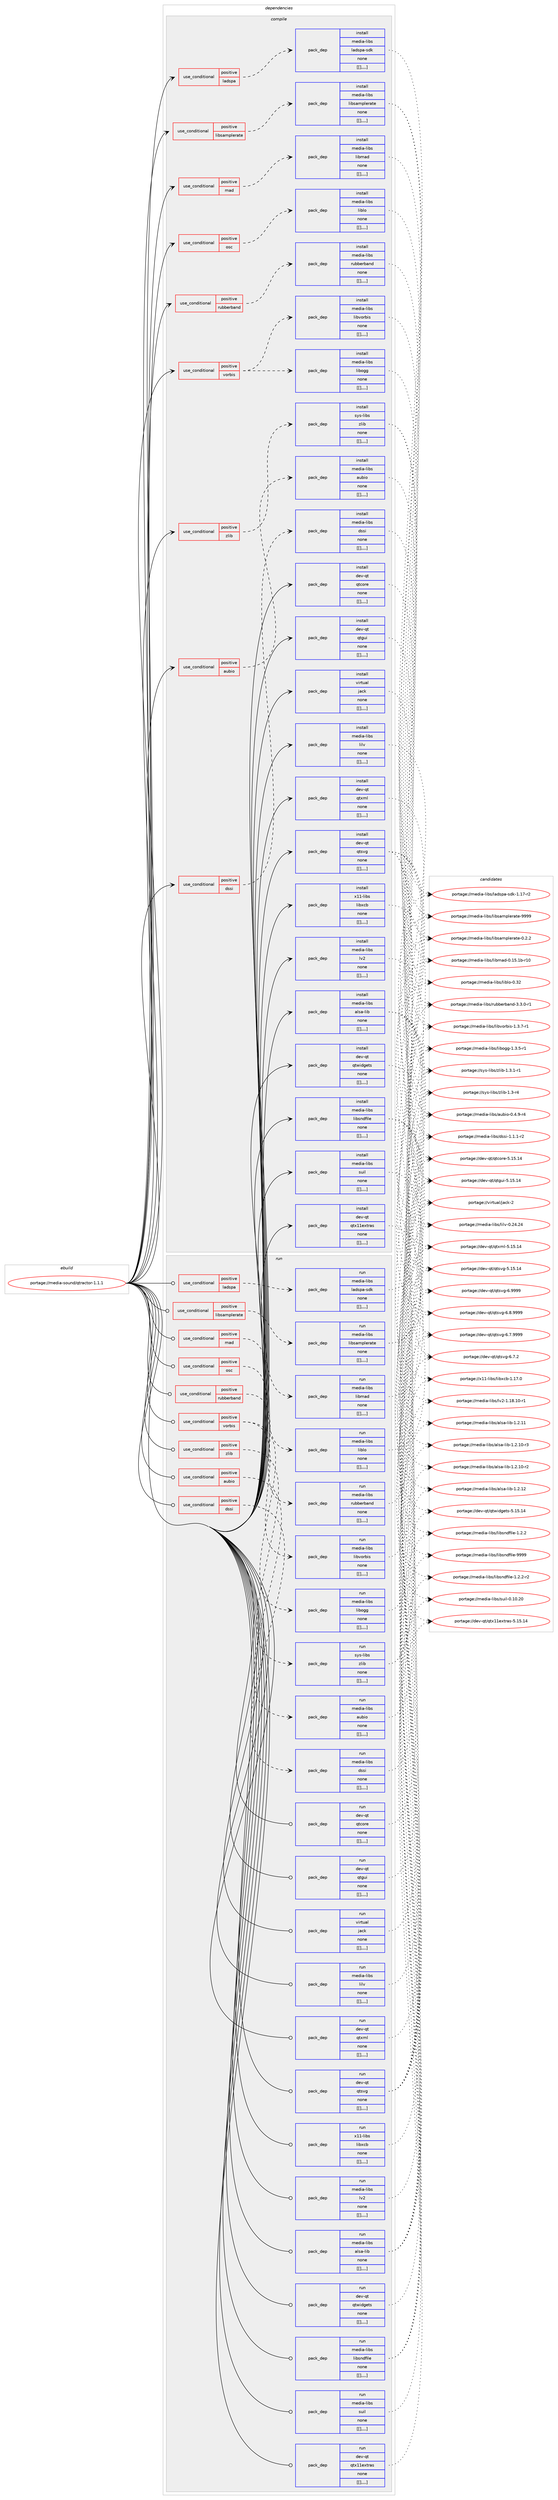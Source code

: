 digraph prolog {

# *************
# Graph options
# *************

newrank=true;
concentrate=true;
compound=true;
graph [rankdir=LR,fontname=Helvetica,fontsize=10,ranksep=1.5];#, ranksep=2.5, nodesep=0.2];
edge  [arrowhead=vee];
node  [fontname=Helvetica,fontsize=10];

# **********
# The ebuild
# **********

subgraph cluster_leftcol {
color=gray;
label=<<i>ebuild</i>>;
id [label="portage://media-sound/qtractor-1.1.1", color=red, width=4, href="../media-sound/qtractor-1.1.1.svg"];
}

# ****************
# The dependencies
# ****************

subgraph cluster_midcol {
color=gray;
label=<<i>dependencies</i>>;
subgraph cluster_compile {
fillcolor="#eeeeee";
style=filled;
label=<<i>compile</i>>;
subgraph cond85298 {
dependency337696 [label=<<TABLE BORDER="0" CELLBORDER="1" CELLSPACING="0" CELLPADDING="4"><TR><TD ROWSPAN="3" CELLPADDING="10">use_conditional</TD></TR><TR><TD>positive</TD></TR><TR><TD>aubio</TD></TR></TABLE>>, shape=none, color=red];
subgraph pack249758 {
dependency337697 [label=<<TABLE BORDER="0" CELLBORDER="1" CELLSPACING="0" CELLPADDING="4" WIDTH="220"><TR><TD ROWSPAN="6" CELLPADDING="30">pack_dep</TD></TR><TR><TD WIDTH="110">install</TD></TR><TR><TD>media-libs</TD></TR><TR><TD>aubio</TD></TR><TR><TD>none</TD></TR><TR><TD>[[],,,,]</TD></TR></TABLE>>, shape=none, color=blue];
}
dependency337696:e -> dependency337697:w [weight=20,style="dashed",arrowhead="vee"];
}
id:e -> dependency337696:w [weight=20,style="solid",arrowhead="vee"];
subgraph cond85299 {
dependency337698 [label=<<TABLE BORDER="0" CELLBORDER="1" CELLSPACING="0" CELLPADDING="4"><TR><TD ROWSPAN="3" CELLPADDING="10">use_conditional</TD></TR><TR><TD>positive</TD></TR><TR><TD>dssi</TD></TR></TABLE>>, shape=none, color=red];
subgraph pack249759 {
dependency337699 [label=<<TABLE BORDER="0" CELLBORDER="1" CELLSPACING="0" CELLPADDING="4" WIDTH="220"><TR><TD ROWSPAN="6" CELLPADDING="30">pack_dep</TD></TR><TR><TD WIDTH="110">install</TD></TR><TR><TD>media-libs</TD></TR><TR><TD>dssi</TD></TR><TR><TD>none</TD></TR><TR><TD>[[],,,,]</TD></TR></TABLE>>, shape=none, color=blue];
}
dependency337698:e -> dependency337699:w [weight=20,style="dashed",arrowhead="vee"];
}
id:e -> dependency337698:w [weight=20,style="solid",arrowhead="vee"];
subgraph cond85300 {
dependency337700 [label=<<TABLE BORDER="0" CELLBORDER="1" CELLSPACING="0" CELLPADDING="4"><TR><TD ROWSPAN="3" CELLPADDING="10">use_conditional</TD></TR><TR><TD>positive</TD></TR><TR><TD>ladspa</TD></TR></TABLE>>, shape=none, color=red];
subgraph pack249760 {
dependency337701 [label=<<TABLE BORDER="0" CELLBORDER="1" CELLSPACING="0" CELLPADDING="4" WIDTH="220"><TR><TD ROWSPAN="6" CELLPADDING="30">pack_dep</TD></TR><TR><TD WIDTH="110">install</TD></TR><TR><TD>media-libs</TD></TR><TR><TD>ladspa-sdk</TD></TR><TR><TD>none</TD></TR><TR><TD>[[],,,,]</TD></TR></TABLE>>, shape=none, color=blue];
}
dependency337700:e -> dependency337701:w [weight=20,style="dashed",arrowhead="vee"];
}
id:e -> dependency337700:w [weight=20,style="solid",arrowhead="vee"];
subgraph cond85301 {
dependency337702 [label=<<TABLE BORDER="0" CELLBORDER="1" CELLSPACING="0" CELLPADDING="4"><TR><TD ROWSPAN="3" CELLPADDING="10">use_conditional</TD></TR><TR><TD>positive</TD></TR><TR><TD>libsamplerate</TD></TR></TABLE>>, shape=none, color=red];
subgraph pack249761 {
dependency337703 [label=<<TABLE BORDER="0" CELLBORDER="1" CELLSPACING="0" CELLPADDING="4" WIDTH="220"><TR><TD ROWSPAN="6" CELLPADDING="30">pack_dep</TD></TR><TR><TD WIDTH="110">install</TD></TR><TR><TD>media-libs</TD></TR><TR><TD>libsamplerate</TD></TR><TR><TD>none</TD></TR><TR><TD>[[],,,,]</TD></TR></TABLE>>, shape=none, color=blue];
}
dependency337702:e -> dependency337703:w [weight=20,style="dashed",arrowhead="vee"];
}
id:e -> dependency337702:w [weight=20,style="solid",arrowhead="vee"];
subgraph cond85302 {
dependency337704 [label=<<TABLE BORDER="0" CELLBORDER="1" CELLSPACING="0" CELLPADDING="4"><TR><TD ROWSPAN="3" CELLPADDING="10">use_conditional</TD></TR><TR><TD>positive</TD></TR><TR><TD>mad</TD></TR></TABLE>>, shape=none, color=red];
subgraph pack249762 {
dependency337705 [label=<<TABLE BORDER="0" CELLBORDER="1" CELLSPACING="0" CELLPADDING="4" WIDTH="220"><TR><TD ROWSPAN="6" CELLPADDING="30">pack_dep</TD></TR><TR><TD WIDTH="110">install</TD></TR><TR><TD>media-libs</TD></TR><TR><TD>libmad</TD></TR><TR><TD>none</TD></TR><TR><TD>[[],,,,]</TD></TR></TABLE>>, shape=none, color=blue];
}
dependency337704:e -> dependency337705:w [weight=20,style="dashed",arrowhead="vee"];
}
id:e -> dependency337704:w [weight=20,style="solid",arrowhead="vee"];
subgraph cond85303 {
dependency337706 [label=<<TABLE BORDER="0" CELLBORDER="1" CELLSPACING="0" CELLPADDING="4"><TR><TD ROWSPAN="3" CELLPADDING="10">use_conditional</TD></TR><TR><TD>positive</TD></TR><TR><TD>osc</TD></TR></TABLE>>, shape=none, color=red];
subgraph pack249763 {
dependency337707 [label=<<TABLE BORDER="0" CELLBORDER="1" CELLSPACING="0" CELLPADDING="4" WIDTH="220"><TR><TD ROWSPAN="6" CELLPADDING="30">pack_dep</TD></TR><TR><TD WIDTH="110">install</TD></TR><TR><TD>media-libs</TD></TR><TR><TD>liblo</TD></TR><TR><TD>none</TD></TR><TR><TD>[[],,,,]</TD></TR></TABLE>>, shape=none, color=blue];
}
dependency337706:e -> dependency337707:w [weight=20,style="dashed",arrowhead="vee"];
}
id:e -> dependency337706:w [weight=20,style="solid",arrowhead="vee"];
subgraph cond85304 {
dependency337708 [label=<<TABLE BORDER="0" CELLBORDER="1" CELLSPACING="0" CELLPADDING="4"><TR><TD ROWSPAN="3" CELLPADDING="10">use_conditional</TD></TR><TR><TD>positive</TD></TR><TR><TD>rubberband</TD></TR></TABLE>>, shape=none, color=red];
subgraph pack249764 {
dependency337709 [label=<<TABLE BORDER="0" CELLBORDER="1" CELLSPACING="0" CELLPADDING="4" WIDTH="220"><TR><TD ROWSPAN="6" CELLPADDING="30">pack_dep</TD></TR><TR><TD WIDTH="110">install</TD></TR><TR><TD>media-libs</TD></TR><TR><TD>rubberband</TD></TR><TR><TD>none</TD></TR><TR><TD>[[],,,,]</TD></TR></TABLE>>, shape=none, color=blue];
}
dependency337708:e -> dependency337709:w [weight=20,style="dashed",arrowhead="vee"];
}
id:e -> dependency337708:w [weight=20,style="solid",arrowhead="vee"];
subgraph cond85305 {
dependency337710 [label=<<TABLE BORDER="0" CELLBORDER="1" CELLSPACING="0" CELLPADDING="4"><TR><TD ROWSPAN="3" CELLPADDING="10">use_conditional</TD></TR><TR><TD>positive</TD></TR><TR><TD>vorbis</TD></TR></TABLE>>, shape=none, color=red];
subgraph pack249765 {
dependency337711 [label=<<TABLE BORDER="0" CELLBORDER="1" CELLSPACING="0" CELLPADDING="4" WIDTH="220"><TR><TD ROWSPAN="6" CELLPADDING="30">pack_dep</TD></TR><TR><TD WIDTH="110">install</TD></TR><TR><TD>media-libs</TD></TR><TR><TD>libogg</TD></TR><TR><TD>none</TD></TR><TR><TD>[[],,,,]</TD></TR></TABLE>>, shape=none, color=blue];
}
dependency337710:e -> dependency337711:w [weight=20,style="dashed",arrowhead="vee"];
subgraph pack249766 {
dependency337712 [label=<<TABLE BORDER="0" CELLBORDER="1" CELLSPACING="0" CELLPADDING="4" WIDTH="220"><TR><TD ROWSPAN="6" CELLPADDING="30">pack_dep</TD></TR><TR><TD WIDTH="110">install</TD></TR><TR><TD>media-libs</TD></TR><TR><TD>libvorbis</TD></TR><TR><TD>none</TD></TR><TR><TD>[[],,,,]</TD></TR></TABLE>>, shape=none, color=blue];
}
dependency337710:e -> dependency337712:w [weight=20,style="dashed",arrowhead="vee"];
}
id:e -> dependency337710:w [weight=20,style="solid",arrowhead="vee"];
subgraph cond85306 {
dependency337713 [label=<<TABLE BORDER="0" CELLBORDER="1" CELLSPACING="0" CELLPADDING="4"><TR><TD ROWSPAN="3" CELLPADDING="10">use_conditional</TD></TR><TR><TD>positive</TD></TR><TR><TD>zlib</TD></TR></TABLE>>, shape=none, color=red];
subgraph pack249767 {
dependency337714 [label=<<TABLE BORDER="0" CELLBORDER="1" CELLSPACING="0" CELLPADDING="4" WIDTH="220"><TR><TD ROWSPAN="6" CELLPADDING="30">pack_dep</TD></TR><TR><TD WIDTH="110">install</TD></TR><TR><TD>sys-libs</TD></TR><TR><TD>zlib</TD></TR><TR><TD>none</TD></TR><TR><TD>[[],,,,]</TD></TR></TABLE>>, shape=none, color=blue];
}
dependency337713:e -> dependency337714:w [weight=20,style="dashed",arrowhead="vee"];
}
id:e -> dependency337713:w [weight=20,style="solid",arrowhead="vee"];
subgraph pack249768 {
dependency337715 [label=<<TABLE BORDER="0" CELLBORDER="1" CELLSPACING="0" CELLPADDING="4" WIDTH="220"><TR><TD ROWSPAN="6" CELLPADDING="30">pack_dep</TD></TR><TR><TD WIDTH="110">install</TD></TR><TR><TD>dev-qt</TD></TR><TR><TD>qtcore</TD></TR><TR><TD>none</TD></TR><TR><TD>[[],,,,]</TD></TR></TABLE>>, shape=none, color=blue];
}
id:e -> dependency337715:w [weight=20,style="solid",arrowhead="vee"];
subgraph pack249769 {
dependency337716 [label=<<TABLE BORDER="0" CELLBORDER="1" CELLSPACING="0" CELLPADDING="4" WIDTH="220"><TR><TD ROWSPAN="6" CELLPADDING="30">pack_dep</TD></TR><TR><TD WIDTH="110">install</TD></TR><TR><TD>dev-qt</TD></TR><TR><TD>qtgui</TD></TR><TR><TD>none</TD></TR><TR><TD>[[],,,,]</TD></TR></TABLE>>, shape=none, color=blue];
}
id:e -> dependency337716:w [weight=20,style="solid",arrowhead="vee"];
subgraph pack249770 {
dependency337717 [label=<<TABLE BORDER="0" CELLBORDER="1" CELLSPACING="0" CELLPADDING="4" WIDTH="220"><TR><TD ROWSPAN="6" CELLPADDING="30">pack_dep</TD></TR><TR><TD WIDTH="110">install</TD></TR><TR><TD>dev-qt</TD></TR><TR><TD>qtsvg</TD></TR><TR><TD>none</TD></TR><TR><TD>[[],,,,]</TD></TR></TABLE>>, shape=none, color=blue];
}
id:e -> dependency337717:w [weight=20,style="solid",arrowhead="vee"];
subgraph pack249771 {
dependency337718 [label=<<TABLE BORDER="0" CELLBORDER="1" CELLSPACING="0" CELLPADDING="4" WIDTH="220"><TR><TD ROWSPAN="6" CELLPADDING="30">pack_dep</TD></TR><TR><TD WIDTH="110">install</TD></TR><TR><TD>dev-qt</TD></TR><TR><TD>qtwidgets</TD></TR><TR><TD>none</TD></TR><TR><TD>[[],,,,]</TD></TR></TABLE>>, shape=none, color=blue];
}
id:e -> dependency337718:w [weight=20,style="solid",arrowhead="vee"];
subgraph pack249772 {
dependency337719 [label=<<TABLE BORDER="0" CELLBORDER="1" CELLSPACING="0" CELLPADDING="4" WIDTH="220"><TR><TD ROWSPAN="6" CELLPADDING="30">pack_dep</TD></TR><TR><TD WIDTH="110">install</TD></TR><TR><TD>dev-qt</TD></TR><TR><TD>qtx11extras</TD></TR><TR><TD>none</TD></TR><TR><TD>[[],,,,]</TD></TR></TABLE>>, shape=none, color=blue];
}
id:e -> dependency337719:w [weight=20,style="solid",arrowhead="vee"];
subgraph pack249773 {
dependency337720 [label=<<TABLE BORDER="0" CELLBORDER="1" CELLSPACING="0" CELLPADDING="4" WIDTH="220"><TR><TD ROWSPAN="6" CELLPADDING="30">pack_dep</TD></TR><TR><TD WIDTH="110">install</TD></TR><TR><TD>dev-qt</TD></TR><TR><TD>qtxml</TD></TR><TR><TD>none</TD></TR><TR><TD>[[],,,,]</TD></TR></TABLE>>, shape=none, color=blue];
}
id:e -> dependency337720:w [weight=20,style="solid",arrowhead="vee"];
subgraph pack249774 {
dependency337721 [label=<<TABLE BORDER="0" CELLBORDER="1" CELLSPACING="0" CELLPADDING="4" WIDTH="220"><TR><TD ROWSPAN="6" CELLPADDING="30">pack_dep</TD></TR><TR><TD WIDTH="110">install</TD></TR><TR><TD>media-libs</TD></TR><TR><TD>alsa-lib</TD></TR><TR><TD>none</TD></TR><TR><TD>[[],,,,]</TD></TR></TABLE>>, shape=none, color=blue];
}
id:e -> dependency337721:w [weight=20,style="solid",arrowhead="vee"];
subgraph pack249775 {
dependency337722 [label=<<TABLE BORDER="0" CELLBORDER="1" CELLSPACING="0" CELLPADDING="4" WIDTH="220"><TR><TD ROWSPAN="6" CELLPADDING="30">pack_dep</TD></TR><TR><TD WIDTH="110">install</TD></TR><TR><TD>media-libs</TD></TR><TR><TD>libsndfile</TD></TR><TR><TD>none</TD></TR><TR><TD>[[],,,,]</TD></TR></TABLE>>, shape=none, color=blue];
}
id:e -> dependency337722:w [weight=20,style="solid",arrowhead="vee"];
subgraph pack249776 {
dependency337723 [label=<<TABLE BORDER="0" CELLBORDER="1" CELLSPACING="0" CELLPADDING="4" WIDTH="220"><TR><TD ROWSPAN="6" CELLPADDING="30">pack_dep</TD></TR><TR><TD WIDTH="110">install</TD></TR><TR><TD>media-libs</TD></TR><TR><TD>lilv</TD></TR><TR><TD>none</TD></TR><TR><TD>[[],,,,]</TD></TR></TABLE>>, shape=none, color=blue];
}
id:e -> dependency337723:w [weight=20,style="solid",arrowhead="vee"];
subgraph pack249777 {
dependency337724 [label=<<TABLE BORDER="0" CELLBORDER="1" CELLSPACING="0" CELLPADDING="4" WIDTH="220"><TR><TD ROWSPAN="6" CELLPADDING="30">pack_dep</TD></TR><TR><TD WIDTH="110">install</TD></TR><TR><TD>media-libs</TD></TR><TR><TD>lv2</TD></TR><TR><TD>none</TD></TR><TR><TD>[[],,,,]</TD></TR></TABLE>>, shape=none, color=blue];
}
id:e -> dependency337724:w [weight=20,style="solid",arrowhead="vee"];
subgraph pack249778 {
dependency337725 [label=<<TABLE BORDER="0" CELLBORDER="1" CELLSPACING="0" CELLPADDING="4" WIDTH="220"><TR><TD ROWSPAN="6" CELLPADDING="30">pack_dep</TD></TR><TR><TD WIDTH="110">install</TD></TR><TR><TD>media-libs</TD></TR><TR><TD>suil</TD></TR><TR><TD>none</TD></TR><TR><TD>[[],,,,]</TD></TR></TABLE>>, shape=none, color=blue];
}
id:e -> dependency337725:w [weight=20,style="solid",arrowhead="vee"];
subgraph pack249779 {
dependency337726 [label=<<TABLE BORDER="0" CELLBORDER="1" CELLSPACING="0" CELLPADDING="4" WIDTH="220"><TR><TD ROWSPAN="6" CELLPADDING="30">pack_dep</TD></TR><TR><TD WIDTH="110">install</TD></TR><TR><TD>virtual</TD></TR><TR><TD>jack</TD></TR><TR><TD>none</TD></TR><TR><TD>[[],,,,]</TD></TR></TABLE>>, shape=none, color=blue];
}
id:e -> dependency337726:w [weight=20,style="solid",arrowhead="vee"];
subgraph pack249780 {
dependency337727 [label=<<TABLE BORDER="0" CELLBORDER="1" CELLSPACING="0" CELLPADDING="4" WIDTH="220"><TR><TD ROWSPAN="6" CELLPADDING="30">pack_dep</TD></TR><TR><TD WIDTH="110">install</TD></TR><TR><TD>x11-libs</TD></TR><TR><TD>libxcb</TD></TR><TR><TD>none</TD></TR><TR><TD>[[],,,,]</TD></TR></TABLE>>, shape=none, color=blue];
}
id:e -> dependency337727:w [weight=20,style="solid",arrowhead="vee"];
}
subgraph cluster_compileandrun {
fillcolor="#eeeeee";
style=filled;
label=<<i>compile and run</i>>;
}
subgraph cluster_run {
fillcolor="#eeeeee";
style=filled;
label=<<i>run</i>>;
subgraph cond85307 {
dependency337728 [label=<<TABLE BORDER="0" CELLBORDER="1" CELLSPACING="0" CELLPADDING="4"><TR><TD ROWSPAN="3" CELLPADDING="10">use_conditional</TD></TR><TR><TD>positive</TD></TR><TR><TD>aubio</TD></TR></TABLE>>, shape=none, color=red];
subgraph pack249781 {
dependency337729 [label=<<TABLE BORDER="0" CELLBORDER="1" CELLSPACING="0" CELLPADDING="4" WIDTH="220"><TR><TD ROWSPAN="6" CELLPADDING="30">pack_dep</TD></TR><TR><TD WIDTH="110">run</TD></TR><TR><TD>media-libs</TD></TR><TR><TD>aubio</TD></TR><TR><TD>none</TD></TR><TR><TD>[[],,,,]</TD></TR></TABLE>>, shape=none, color=blue];
}
dependency337728:e -> dependency337729:w [weight=20,style="dashed",arrowhead="vee"];
}
id:e -> dependency337728:w [weight=20,style="solid",arrowhead="odot"];
subgraph cond85308 {
dependency337730 [label=<<TABLE BORDER="0" CELLBORDER="1" CELLSPACING="0" CELLPADDING="4"><TR><TD ROWSPAN="3" CELLPADDING="10">use_conditional</TD></TR><TR><TD>positive</TD></TR><TR><TD>dssi</TD></TR></TABLE>>, shape=none, color=red];
subgraph pack249782 {
dependency337731 [label=<<TABLE BORDER="0" CELLBORDER="1" CELLSPACING="0" CELLPADDING="4" WIDTH="220"><TR><TD ROWSPAN="6" CELLPADDING="30">pack_dep</TD></TR><TR><TD WIDTH="110">run</TD></TR><TR><TD>media-libs</TD></TR><TR><TD>dssi</TD></TR><TR><TD>none</TD></TR><TR><TD>[[],,,,]</TD></TR></TABLE>>, shape=none, color=blue];
}
dependency337730:e -> dependency337731:w [weight=20,style="dashed",arrowhead="vee"];
}
id:e -> dependency337730:w [weight=20,style="solid",arrowhead="odot"];
subgraph cond85309 {
dependency337732 [label=<<TABLE BORDER="0" CELLBORDER="1" CELLSPACING="0" CELLPADDING="4"><TR><TD ROWSPAN="3" CELLPADDING="10">use_conditional</TD></TR><TR><TD>positive</TD></TR><TR><TD>ladspa</TD></TR></TABLE>>, shape=none, color=red];
subgraph pack249783 {
dependency337733 [label=<<TABLE BORDER="0" CELLBORDER="1" CELLSPACING="0" CELLPADDING="4" WIDTH="220"><TR><TD ROWSPAN="6" CELLPADDING="30">pack_dep</TD></TR><TR><TD WIDTH="110">run</TD></TR><TR><TD>media-libs</TD></TR><TR><TD>ladspa-sdk</TD></TR><TR><TD>none</TD></TR><TR><TD>[[],,,,]</TD></TR></TABLE>>, shape=none, color=blue];
}
dependency337732:e -> dependency337733:w [weight=20,style="dashed",arrowhead="vee"];
}
id:e -> dependency337732:w [weight=20,style="solid",arrowhead="odot"];
subgraph cond85310 {
dependency337734 [label=<<TABLE BORDER="0" CELLBORDER="1" CELLSPACING="0" CELLPADDING="4"><TR><TD ROWSPAN="3" CELLPADDING="10">use_conditional</TD></TR><TR><TD>positive</TD></TR><TR><TD>libsamplerate</TD></TR></TABLE>>, shape=none, color=red];
subgraph pack249784 {
dependency337735 [label=<<TABLE BORDER="0" CELLBORDER="1" CELLSPACING="0" CELLPADDING="4" WIDTH="220"><TR><TD ROWSPAN="6" CELLPADDING="30">pack_dep</TD></TR><TR><TD WIDTH="110">run</TD></TR><TR><TD>media-libs</TD></TR><TR><TD>libsamplerate</TD></TR><TR><TD>none</TD></TR><TR><TD>[[],,,,]</TD></TR></TABLE>>, shape=none, color=blue];
}
dependency337734:e -> dependency337735:w [weight=20,style="dashed",arrowhead="vee"];
}
id:e -> dependency337734:w [weight=20,style="solid",arrowhead="odot"];
subgraph cond85311 {
dependency337736 [label=<<TABLE BORDER="0" CELLBORDER="1" CELLSPACING="0" CELLPADDING="4"><TR><TD ROWSPAN="3" CELLPADDING="10">use_conditional</TD></TR><TR><TD>positive</TD></TR><TR><TD>mad</TD></TR></TABLE>>, shape=none, color=red];
subgraph pack249785 {
dependency337737 [label=<<TABLE BORDER="0" CELLBORDER="1" CELLSPACING="0" CELLPADDING="4" WIDTH="220"><TR><TD ROWSPAN="6" CELLPADDING="30">pack_dep</TD></TR><TR><TD WIDTH="110">run</TD></TR><TR><TD>media-libs</TD></TR><TR><TD>libmad</TD></TR><TR><TD>none</TD></TR><TR><TD>[[],,,,]</TD></TR></TABLE>>, shape=none, color=blue];
}
dependency337736:e -> dependency337737:w [weight=20,style="dashed",arrowhead="vee"];
}
id:e -> dependency337736:w [weight=20,style="solid",arrowhead="odot"];
subgraph cond85312 {
dependency337738 [label=<<TABLE BORDER="0" CELLBORDER="1" CELLSPACING="0" CELLPADDING="4"><TR><TD ROWSPAN="3" CELLPADDING="10">use_conditional</TD></TR><TR><TD>positive</TD></TR><TR><TD>osc</TD></TR></TABLE>>, shape=none, color=red];
subgraph pack249786 {
dependency337739 [label=<<TABLE BORDER="0" CELLBORDER="1" CELLSPACING="0" CELLPADDING="4" WIDTH="220"><TR><TD ROWSPAN="6" CELLPADDING="30">pack_dep</TD></TR><TR><TD WIDTH="110">run</TD></TR><TR><TD>media-libs</TD></TR><TR><TD>liblo</TD></TR><TR><TD>none</TD></TR><TR><TD>[[],,,,]</TD></TR></TABLE>>, shape=none, color=blue];
}
dependency337738:e -> dependency337739:w [weight=20,style="dashed",arrowhead="vee"];
}
id:e -> dependency337738:w [weight=20,style="solid",arrowhead="odot"];
subgraph cond85313 {
dependency337740 [label=<<TABLE BORDER="0" CELLBORDER="1" CELLSPACING="0" CELLPADDING="4"><TR><TD ROWSPAN="3" CELLPADDING="10">use_conditional</TD></TR><TR><TD>positive</TD></TR><TR><TD>rubberband</TD></TR></TABLE>>, shape=none, color=red];
subgraph pack249787 {
dependency337741 [label=<<TABLE BORDER="0" CELLBORDER="1" CELLSPACING="0" CELLPADDING="4" WIDTH="220"><TR><TD ROWSPAN="6" CELLPADDING="30">pack_dep</TD></TR><TR><TD WIDTH="110">run</TD></TR><TR><TD>media-libs</TD></TR><TR><TD>rubberband</TD></TR><TR><TD>none</TD></TR><TR><TD>[[],,,,]</TD></TR></TABLE>>, shape=none, color=blue];
}
dependency337740:e -> dependency337741:w [weight=20,style="dashed",arrowhead="vee"];
}
id:e -> dependency337740:w [weight=20,style="solid",arrowhead="odot"];
subgraph cond85314 {
dependency337742 [label=<<TABLE BORDER="0" CELLBORDER="1" CELLSPACING="0" CELLPADDING="4"><TR><TD ROWSPAN="3" CELLPADDING="10">use_conditional</TD></TR><TR><TD>positive</TD></TR><TR><TD>vorbis</TD></TR></TABLE>>, shape=none, color=red];
subgraph pack249788 {
dependency337743 [label=<<TABLE BORDER="0" CELLBORDER="1" CELLSPACING="0" CELLPADDING="4" WIDTH="220"><TR><TD ROWSPAN="6" CELLPADDING="30">pack_dep</TD></TR><TR><TD WIDTH="110">run</TD></TR><TR><TD>media-libs</TD></TR><TR><TD>libogg</TD></TR><TR><TD>none</TD></TR><TR><TD>[[],,,,]</TD></TR></TABLE>>, shape=none, color=blue];
}
dependency337742:e -> dependency337743:w [weight=20,style="dashed",arrowhead="vee"];
subgraph pack249789 {
dependency337744 [label=<<TABLE BORDER="0" CELLBORDER="1" CELLSPACING="0" CELLPADDING="4" WIDTH="220"><TR><TD ROWSPAN="6" CELLPADDING="30">pack_dep</TD></TR><TR><TD WIDTH="110">run</TD></TR><TR><TD>media-libs</TD></TR><TR><TD>libvorbis</TD></TR><TR><TD>none</TD></TR><TR><TD>[[],,,,]</TD></TR></TABLE>>, shape=none, color=blue];
}
dependency337742:e -> dependency337744:w [weight=20,style="dashed",arrowhead="vee"];
}
id:e -> dependency337742:w [weight=20,style="solid",arrowhead="odot"];
subgraph cond85315 {
dependency337745 [label=<<TABLE BORDER="0" CELLBORDER="1" CELLSPACING="0" CELLPADDING="4"><TR><TD ROWSPAN="3" CELLPADDING="10">use_conditional</TD></TR><TR><TD>positive</TD></TR><TR><TD>zlib</TD></TR></TABLE>>, shape=none, color=red];
subgraph pack249790 {
dependency337746 [label=<<TABLE BORDER="0" CELLBORDER="1" CELLSPACING="0" CELLPADDING="4" WIDTH="220"><TR><TD ROWSPAN="6" CELLPADDING="30">pack_dep</TD></TR><TR><TD WIDTH="110">run</TD></TR><TR><TD>sys-libs</TD></TR><TR><TD>zlib</TD></TR><TR><TD>none</TD></TR><TR><TD>[[],,,,]</TD></TR></TABLE>>, shape=none, color=blue];
}
dependency337745:e -> dependency337746:w [weight=20,style="dashed",arrowhead="vee"];
}
id:e -> dependency337745:w [weight=20,style="solid",arrowhead="odot"];
subgraph pack249791 {
dependency337747 [label=<<TABLE BORDER="0" CELLBORDER="1" CELLSPACING="0" CELLPADDING="4" WIDTH="220"><TR><TD ROWSPAN="6" CELLPADDING="30">pack_dep</TD></TR><TR><TD WIDTH="110">run</TD></TR><TR><TD>dev-qt</TD></TR><TR><TD>qtcore</TD></TR><TR><TD>none</TD></TR><TR><TD>[[],,,,]</TD></TR></TABLE>>, shape=none, color=blue];
}
id:e -> dependency337747:w [weight=20,style="solid",arrowhead="odot"];
subgraph pack249792 {
dependency337748 [label=<<TABLE BORDER="0" CELLBORDER="1" CELLSPACING="0" CELLPADDING="4" WIDTH="220"><TR><TD ROWSPAN="6" CELLPADDING="30">pack_dep</TD></TR><TR><TD WIDTH="110">run</TD></TR><TR><TD>dev-qt</TD></TR><TR><TD>qtgui</TD></TR><TR><TD>none</TD></TR><TR><TD>[[],,,,]</TD></TR></TABLE>>, shape=none, color=blue];
}
id:e -> dependency337748:w [weight=20,style="solid",arrowhead="odot"];
subgraph pack249793 {
dependency337749 [label=<<TABLE BORDER="0" CELLBORDER="1" CELLSPACING="0" CELLPADDING="4" WIDTH="220"><TR><TD ROWSPAN="6" CELLPADDING="30">pack_dep</TD></TR><TR><TD WIDTH="110">run</TD></TR><TR><TD>dev-qt</TD></TR><TR><TD>qtsvg</TD></TR><TR><TD>none</TD></TR><TR><TD>[[],,,,]</TD></TR></TABLE>>, shape=none, color=blue];
}
id:e -> dependency337749:w [weight=20,style="solid",arrowhead="odot"];
subgraph pack249794 {
dependency337750 [label=<<TABLE BORDER="0" CELLBORDER="1" CELLSPACING="0" CELLPADDING="4" WIDTH="220"><TR><TD ROWSPAN="6" CELLPADDING="30">pack_dep</TD></TR><TR><TD WIDTH="110">run</TD></TR><TR><TD>dev-qt</TD></TR><TR><TD>qtwidgets</TD></TR><TR><TD>none</TD></TR><TR><TD>[[],,,,]</TD></TR></TABLE>>, shape=none, color=blue];
}
id:e -> dependency337750:w [weight=20,style="solid",arrowhead="odot"];
subgraph pack249795 {
dependency337751 [label=<<TABLE BORDER="0" CELLBORDER="1" CELLSPACING="0" CELLPADDING="4" WIDTH="220"><TR><TD ROWSPAN="6" CELLPADDING="30">pack_dep</TD></TR><TR><TD WIDTH="110">run</TD></TR><TR><TD>dev-qt</TD></TR><TR><TD>qtx11extras</TD></TR><TR><TD>none</TD></TR><TR><TD>[[],,,,]</TD></TR></TABLE>>, shape=none, color=blue];
}
id:e -> dependency337751:w [weight=20,style="solid",arrowhead="odot"];
subgraph pack249796 {
dependency337752 [label=<<TABLE BORDER="0" CELLBORDER="1" CELLSPACING="0" CELLPADDING="4" WIDTH="220"><TR><TD ROWSPAN="6" CELLPADDING="30">pack_dep</TD></TR><TR><TD WIDTH="110">run</TD></TR><TR><TD>dev-qt</TD></TR><TR><TD>qtxml</TD></TR><TR><TD>none</TD></TR><TR><TD>[[],,,,]</TD></TR></TABLE>>, shape=none, color=blue];
}
id:e -> dependency337752:w [weight=20,style="solid",arrowhead="odot"];
subgraph pack249797 {
dependency337753 [label=<<TABLE BORDER="0" CELLBORDER="1" CELLSPACING="0" CELLPADDING="4" WIDTH="220"><TR><TD ROWSPAN="6" CELLPADDING="30">pack_dep</TD></TR><TR><TD WIDTH="110">run</TD></TR><TR><TD>media-libs</TD></TR><TR><TD>alsa-lib</TD></TR><TR><TD>none</TD></TR><TR><TD>[[],,,,]</TD></TR></TABLE>>, shape=none, color=blue];
}
id:e -> dependency337753:w [weight=20,style="solid",arrowhead="odot"];
subgraph pack249798 {
dependency337754 [label=<<TABLE BORDER="0" CELLBORDER="1" CELLSPACING="0" CELLPADDING="4" WIDTH="220"><TR><TD ROWSPAN="6" CELLPADDING="30">pack_dep</TD></TR><TR><TD WIDTH="110">run</TD></TR><TR><TD>media-libs</TD></TR><TR><TD>libsndfile</TD></TR><TR><TD>none</TD></TR><TR><TD>[[],,,,]</TD></TR></TABLE>>, shape=none, color=blue];
}
id:e -> dependency337754:w [weight=20,style="solid",arrowhead="odot"];
subgraph pack249799 {
dependency337755 [label=<<TABLE BORDER="0" CELLBORDER="1" CELLSPACING="0" CELLPADDING="4" WIDTH="220"><TR><TD ROWSPAN="6" CELLPADDING="30">pack_dep</TD></TR><TR><TD WIDTH="110">run</TD></TR><TR><TD>media-libs</TD></TR><TR><TD>lilv</TD></TR><TR><TD>none</TD></TR><TR><TD>[[],,,,]</TD></TR></TABLE>>, shape=none, color=blue];
}
id:e -> dependency337755:w [weight=20,style="solid",arrowhead="odot"];
subgraph pack249800 {
dependency337756 [label=<<TABLE BORDER="0" CELLBORDER="1" CELLSPACING="0" CELLPADDING="4" WIDTH="220"><TR><TD ROWSPAN="6" CELLPADDING="30">pack_dep</TD></TR><TR><TD WIDTH="110">run</TD></TR><TR><TD>media-libs</TD></TR><TR><TD>lv2</TD></TR><TR><TD>none</TD></TR><TR><TD>[[],,,,]</TD></TR></TABLE>>, shape=none, color=blue];
}
id:e -> dependency337756:w [weight=20,style="solid",arrowhead="odot"];
subgraph pack249801 {
dependency337757 [label=<<TABLE BORDER="0" CELLBORDER="1" CELLSPACING="0" CELLPADDING="4" WIDTH="220"><TR><TD ROWSPAN="6" CELLPADDING="30">pack_dep</TD></TR><TR><TD WIDTH="110">run</TD></TR><TR><TD>media-libs</TD></TR><TR><TD>suil</TD></TR><TR><TD>none</TD></TR><TR><TD>[[],,,,]</TD></TR></TABLE>>, shape=none, color=blue];
}
id:e -> dependency337757:w [weight=20,style="solid",arrowhead="odot"];
subgraph pack249802 {
dependency337758 [label=<<TABLE BORDER="0" CELLBORDER="1" CELLSPACING="0" CELLPADDING="4" WIDTH="220"><TR><TD ROWSPAN="6" CELLPADDING="30">pack_dep</TD></TR><TR><TD WIDTH="110">run</TD></TR><TR><TD>virtual</TD></TR><TR><TD>jack</TD></TR><TR><TD>none</TD></TR><TR><TD>[[],,,,]</TD></TR></TABLE>>, shape=none, color=blue];
}
id:e -> dependency337758:w [weight=20,style="solid",arrowhead="odot"];
subgraph pack249803 {
dependency337759 [label=<<TABLE BORDER="0" CELLBORDER="1" CELLSPACING="0" CELLPADDING="4" WIDTH="220"><TR><TD ROWSPAN="6" CELLPADDING="30">pack_dep</TD></TR><TR><TD WIDTH="110">run</TD></TR><TR><TD>x11-libs</TD></TR><TR><TD>libxcb</TD></TR><TR><TD>none</TD></TR><TR><TD>[[],,,,]</TD></TR></TABLE>>, shape=none, color=blue];
}
id:e -> dependency337759:w [weight=20,style="solid",arrowhead="odot"];
}
}

# **************
# The candidates
# **************

subgraph cluster_choices {
rank=same;
color=gray;
label=<<i>candidates</i>>;

subgraph choice249758 {
color=black;
nodesep=1;
choice1091011001059745108105981154797117981051114548465246574511452 [label="portage://media-libs/aubio-0.4.9-r4", color=red, width=4,href="../media-libs/aubio-0.4.9-r4.svg"];
dependency337697:e -> choice1091011001059745108105981154797117981051114548465246574511452:w [style=dotted,weight="100"];
}
subgraph choice249759 {
color=black;
nodesep=1;
choice109101100105974510810598115471001151151054549464946494511450 [label="portage://media-libs/dssi-1.1.1-r2", color=red, width=4,href="../media-libs/dssi-1.1.1-r2.svg"];
dependency337699:e -> choice109101100105974510810598115471001151151054549464946494511450:w [style=dotted,weight="100"];
}
subgraph choice249760 {
color=black;
nodesep=1;
choice1091011001059745108105981154710897100115112974511510010745494649554511450 [label="portage://media-libs/ladspa-sdk-1.17-r2", color=red, width=4,href="../media-libs/ladspa-sdk-1.17-r2.svg"];
dependency337701:e -> choice1091011001059745108105981154710897100115112974511510010745494649554511450:w [style=dotted,weight="100"];
}
subgraph choice249761 {
color=black;
nodesep=1;
choice109101100105974510810598115471081059811597109112108101114971161014557575757 [label="portage://media-libs/libsamplerate-9999", color=red, width=4,href="../media-libs/libsamplerate-9999.svg"];
choice10910110010597451081059811547108105981159710911210810111497116101454846504650 [label="portage://media-libs/libsamplerate-0.2.2", color=red, width=4,href="../media-libs/libsamplerate-0.2.2.svg"];
dependency337703:e -> choice109101100105974510810598115471081059811597109112108101114971161014557575757:w [style=dotted,weight="100"];
dependency337703:e -> choice10910110010597451081059811547108105981159710911210810111497116101454846504650:w [style=dotted,weight="100"];
}
subgraph choice249762 {
color=black;
nodesep=1;
choice1091011001059745108105981154710810598109971004548464953464998451144948 [label="portage://media-libs/libmad-0.15.1b-r10", color=red, width=4,href="../media-libs/libmad-0.15.1b-r10.svg"];
dependency337705:e -> choice1091011001059745108105981154710810598109971004548464953464998451144948:w [style=dotted,weight="100"];
}
subgraph choice249763 {
color=black;
nodesep=1;
choice10910110010597451081059811547108105981081114548465150 [label="portage://media-libs/liblo-0.32", color=red, width=4,href="../media-libs/liblo-0.32.svg"];
dependency337707:e -> choice10910110010597451081059811547108105981081114548465150:w [style=dotted,weight="100"];
}
subgraph choice249764 {
color=black;
nodesep=1;
choice10910110010597451081059811547114117989810111498971101004551465146484511449 [label="portage://media-libs/rubberband-3.3.0-r1", color=red, width=4,href="../media-libs/rubberband-3.3.0-r1.svg"];
dependency337709:e -> choice10910110010597451081059811547114117989810111498971101004551465146484511449:w [style=dotted,weight="100"];
}
subgraph choice249765 {
color=black;
nodesep=1;
choice10910110010597451081059811547108105981111031034549465146534511449 [label="portage://media-libs/libogg-1.3.5-r1", color=red, width=4,href="../media-libs/libogg-1.3.5-r1.svg"];
dependency337711:e -> choice10910110010597451081059811547108105981111031034549465146534511449:w [style=dotted,weight="100"];
}
subgraph choice249766 {
color=black;
nodesep=1;
choice1091011001059745108105981154710810598118111114981051154549465146554511449 [label="portage://media-libs/libvorbis-1.3.7-r1", color=red, width=4,href="../media-libs/libvorbis-1.3.7-r1.svg"];
dependency337712:e -> choice1091011001059745108105981154710810598118111114981051154549465146554511449:w [style=dotted,weight="100"];
}
subgraph choice249767 {
color=black;
nodesep=1;
choice115121115451081059811547122108105984549465146494511449 [label="portage://sys-libs/zlib-1.3.1-r1", color=red, width=4,href="../sys-libs/zlib-1.3.1-r1.svg"];
choice11512111545108105981154712210810598454946514511452 [label="portage://sys-libs/zlib-1.3-r4", color=red, width=4,href="../sys-libs/zlib-1.3-r4.svg"];
dependency337714:e -> choice115121115451081059811547122108105984549465146494511449:w [style=dotted,weight="100"];
dependency337714:e -> choice11512111545108105981154712210810598454946514511452:w [style=dotted,weight="100"];
}
subgraph choice249768 {
color=black;
nodesep=1;
choice1001011184511311647113116991111141014553464953464952 [label="portage://dev-qt/qtcore-5.15.14", color=red, width=4,href="../dev-qt/qtcore-5.15.14.svg"];
dependency337715:e -> choice1001011184511311647113116991111141014553464953464952:w [style=dotted,weight="100"];
}
subgraph choice249769 {
color=black;
nodesep=1;
choice10010111845113116471131161031171054553464953464952 [label="portage://dev-qt/qtgui-5.15.14", color=red, width=4,href="../dev-qt/qtgui-5.15.14.svg"];
dependency337716:e -> choice10010111845113116471131161031171054553464953464952:w [style=dotted,weight="100"];
}
subgraph choice249770 {
color=black;
nodesep=1;
choice100101118451131164711311611511810345544657575757 [label="portage://dev-qt/qtsvg-6.9999", color=red, width=4,href="../dev-qt/qtsvg-6.9999.svg"];
choice1001011184511311647113116115118103455446564657575757 [label="portage://dev-qt/qtsvg-6.8.9999", color=red, width=4,href="../dev-qt/qtsvg-6.8.9999.svg"];
choice1001011184511311647113116115118103455446554657575757 [label="portage://dev-qt/qtsvg-6.7.9999", color=red, width=4,href="../dev-qt/qtsvg-6.7.9999.svg"];
choice1001011184511311647113116115118103455446554650 [label="portage://dev-qt/qtsvg-6.7.2", color=red, width=4,href="../dev-qt/qtsvg-6.7.2.svg"];
choice10010111845113116471131161151181034553464953464952 [label="portage://dev-qt/qtsvg-5.15.14", color=red, width=4,href="../dev-qt/qtsvg-5.15.14.svg"];
dependency337717:e -> choice100101118451131164711311611511810345544657575757:w [style=dotted,weight="100"];
dependency337717:e -> choice1001011184511311647113116115118103455446564657575757:w [style=dotted,weight="100"];
dependency337717:e -> choice1001011184511311647113116115118103455446554657575757:w [style=dotted,weight="100"];
dependency337717:e -> choice1001011184511311647113116115118103455446554650:w [style=dotted,weight="100"];
dependency337717:e -> choice10010111845113116471131161151181034553464953464952:w [style=dotted,weight="100"];
}
subgraph choice249771 {
color=black;
nodesep=1;
choice10010111845113116471131161191051001031011161154553464953464952 [label="portage://dev-qt/qtwidgets-5.15.14", color=red, width=4,href="../dev-qt/qtwidgets-5.15.14.svg"];
dependency337718:e -> choice10010111845113116471131161191051001031011161154553464953464952:w [style=dotted,weight="100"];
}
subgraph choice249772 {
color=black;
nodesep=1;
choice10010111845113116471131161204949101120116114971154553464953464952 [label="portage://dev-qt/qtx11extras-5.15.14", color=red, width=4,href="../dev-qt/qtx11extras-5.15.14.svg"];
dependency337719:e -> choice10010111845113116471131161204949101120116114971154553464953464952:w [style=dotted,weight="100"];
}
subgraph choice249773 {
color=black;
nodesep=1;
choice10010111845113116471131161201091084553464953464952 [label="portage://dev-qt/qtxml-5.15.14", color=red, width=4,href="../dev-qt/qtxml-5.15.14.svg"];
dependency337720:e -> choice10010111845113116471131161201091084553464953464952:w [style=dotted,weight="100"];
}
subgraph choice249774 {
color=black;
nodesep=1;
choice109101100105974510810598115479710811597451081059845494650464950 [label="portage://media-libs/alsa-lib-1.2.12", color=red, width=4,href="../media-libs/alsa-lib-1.2.12.svg"];
choice109101100105974510810598115479710811597451081059845494650464949 [label="portage://media-libs/alsa-lib-1.2.11", color=red, width=4,href="../media-libs/alsa-lib-1.2.11.svg"];
choice1091011001059745108105981154797108115974510810598454946504649484511451 [label="portage://media-libs/alsa-lib-1.2.10-r3", color=red, width=4,href="../media-libs/alsa-lib-1.2.10-r3.svg"];
choice1091011001059745108105981154797108115974510810598454946504649484511450 [label="portage://media-libs/alsa-lib-1.2.10-r2", color=red, width=4,href="../media-libs/alsa-lib-1.2.10-r2.svg"];
dependency337721:e -> choice109101100105974510810598115479710811597451081059845494650464950:w [style=dotted,weight="100"];
dependency337721:e -> choice109101100105974510810598115479710811597451081059845494650464949:w [style=dotted,weight="100"];
dependency337721:e -> choice1091011001059745108105981154797108115974510810598454946504649484511451:w [style=dotted,weight="100"];
dependency337721:e -> choice1091011001059745108105981154797108115974510810598454946504649484511450:w [style=dotted,weight="100"];
}
subgraph choice249775 {
color=black;
nodesep=1;
choice10910110010597451081059811547108105981151101001021051081014557575757 [label="portage://media-libs/libsndfile-9999", color=red, width=4,href="../media-libs/libsndfile-9999.svg"];
choice10910110010597451081059811547108105981151101001021051081014549465046504511450 [label="portage://media-libs/libsndfile-1.2.2-r2", color=red, width=4,href="../media-libs/libsndfile-1.2.2-r2.svg"];
choice1091011001059745108105981154710810598115110100102105108101454946504650 [label="portage://media-libs/libsndfile-1.2.2", color=red, width=4,href="../media-libs/libsndfile-1.2.2.svg"];
dependency337722:e -> choice10910110010597451081059811547108105981151101001021051081014557575757:w [style=dotted,weight="100"];
dependency337722:e -> choice10910110010597451081059811547108105981151101001021051081014549465046504511450:w [style=dotted,weight="100"];
dependency337722:e -> choice1091011001059745108105981154710810598115110100102105108101454946504650:w [style=dotted,weight="100"];
}
subgraph choice249776 {
color=black;
nodesep=1;
choice109101100105974510810598115471081051081184548465052465052 [label="portage://media-libs/lilv-0.24.24", color=red, width=4,href="../media-libs/lilv-0.24.24.svg"];
dependency337723:e -> choice109101100105974510810598115471081051081184548465052465052:w [style=dotted,weight="100"];
}
subgraph choice249777 {
color=black;
nodesep=1;
choice109101100105974510810598115471081185045494649564649484511449 [label="portage://media-libs/lv2-1.18.10-r1", color=red, width=4,href="../media-libs/lv2-1.18.10-r1.svg"];
dependency337724:e -> choice109101100105974510810598115471081185045494649564649484511449:w [style=dotted,weight="100"];
}
subgraph choice249778 {
color=black;
nodesep=1;
choice109101100105974510810598115471151171051084548464948465048 [label="portage://media-libs/suil-0.10.20", color=red, width=4,href="../media-libs/suil-0.10.20.svg"];
dependency337725:e -> choice109101100105974510810598115471151171051084548464948465048:w [style=dotted,weight="100"];
}
subgraph choice249779 {
color=black;
nodesep=1;
choice118105114116117971084710697991074550 [label="portage://virtual/jack-2", color=red, width=4,href="../virtual/jack-2.svg"];
dependency337726:e -> choice118105114116117971084710697991074550:w [style=dotted,weight="100"];
}
subgraph choice249780 {
color=black;
nodesep=1;
choice120494945108105981154710810598120999845494649554648 [label="portage://x11-libs/libxcb-1.17.0", color=red, width=4,href="../x11-libs/libxcb-1.17.0.svg"];
dependency337727:e -> choice120494945108105981154710810598120999845494649554648:w [style=dotted,weight="100"];
}
subgraph choice249781 {
color=black;
nodesep=1;
choice1091011001059745108105981154797117981051114548465246574511452 [label="portage://media-libs/aubio-0.4.9-r4", color=red, width=4,href="../media-libs/aubio-0.4.9-r4.svg"];
dependency337729:e -> choice1091011001059745108105981154797117981051114548465246574511452:w [style=dotted,weight="100"];
}
subgraph choice249782 {
color=black;
nodesep=1;
choice109101100105974510810598115471001151151054549464946494511450 [label="portage://media-libs/dssi-1.1.1-r2", color=red, width=4,href="../media-libs/dssi-1.1.1-r2.svg"];
dependency337731:e -> choice109101100105974510810598115471001151151054549464946494511450:w [style=dotted,weight="100"];
}
subgraph choice249783 {
color=black;
nodesep=1;
choice1091011001059745108105981154710897100115112974511510010745494649554511450 [label="portage://media-libs/ladspa-sdk-1.17-r2", color=red, width=4,href="../media-libs/ladspa-sdk-1.17-r2.svg"];
dependency337733:e -> choice1091011001059745108105981154710897100115112974511510010745494649554511450:w [style=dotted,weight="100"];
}
subgraph choice249784 {
color=black;
nodesep=1;
choice109101100105974510810598115471081059811597109112108101114971161014557575757 [label="portage://media-libs/libsamplerate-9999", color=red, width=4,href="../media-libs/libsamplerate-9999.svg"];
choice10910110010597451081059811547108105981159710911210810111497116101454846504650 [label="portage://media-libs/libsamplerate-0.2.2", color=red, width=4,href="../media-libs/libsamplerate-0.2.2.svg"];
dependency337735:e -> choice109101100105974510810598115471081059811597109112108101114971161014557575757:w [style=dotted,weight="100"];
dependency337735:e -> choice10910110010597451081059811547108105981159710911210810111497116101454846504650:w [style=dotted,weight="100"];
}
subgraph choice249785 {
color=black;
nodesep=1;
choice1091011001059745108105981154710810598109971004548464953464998451144948 [label="portage://media-libs/libmad-0.15.1b-r10", color=red, width=4,href="../media-libs/libmad-0.15.1b-r10.svg"];
dependency337737:e -> choice1091011001059745108105981154710810598109971004548464953464998451144948:w [style=dotted,weight="100"];
}
subgraph choice249786 {
color=black;
nodesep=1;
choice10910110010597451081059811547108105981081114548465150 [label="portage://media-libs/liblo-0.32", color=red, width=4,href="../media-libs/liblo-0.32.svg"];
dependency337739:e -> choice10910110010597451081059811547108105981081114548465150:w [style=dotted,weight="100"];
}
subgraph choice249787 {
color=black;
nodesep=1;
choice10910110010597451081059811547114117989810111498971101004551465146484511449 [label="portage://media-libs/rubberband-3.3.0-r1", color=red, width=4,href="../media-libs/rubberband-3.3.0-r1.svg"];
dependency337741:e -> choice10910110010597451081059811547114117989810111498971101004551465146484511449:w [style=dotted,weight="100"];
}
subgraph choice249788 {
color=black;
nodesep=1;
choice10910110010597451081059811547108105981111031034549465146534511449 [label="portage://media-libs/libogg-1.3.5-r1", color=red, width=4,href="../media-libs/libogg-1.3.5-r1.svg"];
dependency337743:e -> choice10910110010597451081059811547108105981111031034549465146534511449:w [style=dotted,weight="100"];
}
subgraph choice249789 {
color=black;
nodesep=1;
choice1091011001059745108105981154710810598118111114981051154549465146554511449 [label="portage://media-libs/libvorbis-1.3.7-r1", color=red, width=4,href="../media-libs/libvorbis-1.3.7-r1.svg"];
dependency337744:e -> choice1091011001059745108105981154710810598118111114981051154549465146554511449:w [style=dotted,weight="100"];
}
subgraph choice249790 {
color=black;
nodesep=1;
choice115121115451081059811547122108105984549465146494511449 [label="portage://sys-libs/zlib-1.3.1-r1", color=red, width=4,href="../sys-libs/zlib-1.3.1-r1.svg"];
choice11512111545108105981154712210810598454946514511452 [label="portage://sys-libs/zlib-1.3-r4", color=red, width=4,href="../sys-libs/zlib-1.3-r4.svg"];
dependency337746:e -> choice115121115451081059811547122108105984549465146494511449:w [style=dotted,weight="100"];
dependency337746:e -> choice11512111545108105981154712210810598454946514511452:w [style=dotted,weight="100"];
}
subgraph choice249791 {
color=black;
nodesep=1;
choice1001011184511311647113116991111141014553464953464952 [label="portage://dev-qt/qtcore-5.15.14", color=red, width=4,href="../dev-qt/qtcore-5.15.14.svg"];
dependency337747:e -> choice1001011184511311647113116991111141014553464953464952:w [style=dotted,weight="100"];
}
subgraph choice249792 {
color=black;
nodesep=1;
choice10010111845113116471131161031171054553464953464952 [label="portage://dev-qt/qtgui-5.15.14", color=red, width=4,href="../dev-qt/qtgui-5.15.14.svg"];
dependency337748:e -> choice10010111845113116471131161031171054553464953464952:w [style=dotted,weight="100"];
}
subgraph choice249793 {
color=black;
nodesep=1;
choice100101118451131164711311611511810345544657575757 [label="portage://dev-qt/qtsvg-6.9999", color=red, width=4,href="../dev-qt/qtsvg-6.9999.svg"];
choice1001011184511311647113116115118103455446564657575757 [label="portage://dev-qt/qtsvg-6.8.9999", color=red, width=4,href="../dev-qt/qtsvg-6.8.9999.svg"];
choice1001011184511311647113116115118103455446554657575757 [label="portage://dev-qt/qtsvg-6.7.9999", color=red, width=4,href="../dev-qt/qtsvg-6.7.9999.svg"];
choice1001011184511311647113116115118103455446554650 [label="portage://dev-qt/qtsvg-6.7.2", color=red, width=4,href="../dev-qt/qtsvg-6.7.2.svg"];
choice10010111845113116471131161151181034553464953464952 [label="portage://dev-qt/qtsvg-5.15.14", color=red, width=4,href="../dev-qt/qtsvg-5.15.14.svg"];
dependency337749:e -> choice100101118451131164711311611511810345544657575757:w [style=dotted,weight="100"];
dependency337749:e -> choice1001011184511311647113116115118103455446564657575757:w [style=dotted,weight="100"];
dependency337749:e -> choice1001011184511311647113116115118103455446554657575757:w [style=dotted,weight="100"];
dependency337749:e -> choice1001011184511311647113116115118103455446554650:w [style=dotted,weight="100"];
dependency337749:e -> choice10010111845113116471131161151181034553464953464952:w [style=dotted,weight="100"];
}
subgraph choice249794 {
color=black;
nodesep=1;
choice10010111845113116471131161191051001031011161154553464953464952 [label="portage://dev-qt/qtwidgets-5.15.14", color=red, width=4,href="../dev-qt/qtwidgets-5.15.14.svg"];
dependency337750:e -> choice10010111845113116471131161191051001031011161154553464953464952:w [style=dotted,weight="100"];
}
subgraph choice249795 {
color=black;
nodesep=1;
choice10010111845113116471131161204949101120116114971154553464953464952 [label="portage://dev-qt/qtx11extras-5.15.14", color=red, width=4,href="../dev-qt/qtx11extras-5.15.14.svg"];
dependency337751:e -> choice10010111845113116471131161204949101120116114971154553464953464952:w [style=dotted,weight="100"];
}
subgraph choice249796 {
color=black;
nodesep=1;
choice10010111845113116471131161201091084553464953464952 [label="portage://dev-qt/qtxml-5.15.14", color=red, width=4,href="../dev-qt/qtxml-5.15.14.svg"];
dependency337752:e -> choice10010111845113116471131161201091084553464953464952:w [style=dotted,weight="100"];
}
subgraph choice249797 {
color=black;
nodesep=1;
choice109101100105974510810598115479710811597451081059845494650464950 [label="portage://media-libs/alsa-lib-1.2.12", color=red, width=4,href="../media-libs/alsa-lib-1.2.12.svg"];
choice109101100105974510810598115479710811597451081059845494650464949 [label="portage://media-libs/alsa-lib-1.2.11", color=red, width=4,href="../media-libs/alsa-lib-1.2.11.svg"];
choice1091011001059745108105981154797108115974510810598454946504649484511451 [label="portage://media-libs/alsa-lib-1.2.10-r3", color=red, width=4,href="../media-libs/alsa-lib-1.2.10-r3.svg"];
choice1091011001059745108105981154797108115974510810598454946504649484511450 [label="portage://media-libs/alsa-lib-1.2.10-r2", color=red, width=4,href="../media-libs/alsa-lib-1.2.10-r2.svg"];
dependency337753:e -> choice109101100105974510810598115479710811597451081059845494650464950:w [style=dotted,weight="100"];
dependency337753:e -> choice109101100105974510810598115479710811597451081059845494650464949:w [style=dotted,weight="100"];
dependency337753:e -> choice1091011001059745108105981154797108115974510810598454946504649484511451:w [style=dotted,weight="100"];
dependency337753:e -> choice1091011001059745108105981154797108115974510810598454946504649484511450:w [style=dotted,weight="100"];
}
subgraph choice249798 {
color=black;
nodesep=1;
choice10910110010597451081059811547108105981151101001021051081014557575757 [label="portage://media-libs/libsndfile-9999", color=red, width=4,href="../media-libs/libsndfile-9999.svg"];
choice10910110010597451081059811547108105981151101001021051081014549465046504511450 [label="portage://media-libs/libsndfile-1.2.2-r2", color=red, width=4,href="../media-libs/libsndfile-1.2.2-r2.svg"];
choice1091011001059745108105981154710810598115110100102105108101454946504650 [label="portage://media-libs/libsndfile-1.2.2", color=red, width=4,href="../media-libs/libsndfile-1.2.2.svg"];
dependency337754:e -> choice10910110010597451081059811547108105981151101001021051081014557575757:w [style=dotted,weight="100"];
dependency337754:e -> choice10910110010597451081059811547108105981151101001021051081014549465046504511450:w [style=dotted,weight="100"];
dependency337754:e -> choice1091011001059745108105981154710810598115110100102105108101454946504650:w [style=dotted,weight="100"];
}
subgraph choice249799 {
color=black;
nodesep=1;
choice109101100105974510810598115471081051081184548465052465052 [label="portage://media-libs/lilv-0.24.24", color=red, width=4,href="../media-libs/lilv-0.24.24.svg"];
dependency337755:e -> choice109101100105974510810598115471081051081184548465052465052:w [style=dotted,weight="100"];
}
subgraph choice249800 {
color=black;
nodesep=1;
choice109101100105974510810598115471081185045494649564649484511449 [label="portage://media-libs/lv2-1.18.10-r1", color=red, width=4,href="../media-libs/lv2-1.18.10-r1.svg"];
dependency337756:e -> choice109101100105974510810598115471081185045494649564649484511449:w [style=dotted,weight="100"];
}
subgraph choice249801 {
color=black;
nodesep=1;
choice109101100105974510810598115471151171051084548464948465048 [label="portage://media-libs/suil-0.10.20", color=red, width=4,href="../media-libs/suil-0.10.20.svg"];
dependency337757:e -> choice109101100105974510810598115471151171051084548464948465048:w [style=dotted,weight="100"];
}
subgraph choice249802 {
color=black;
nodesep=1;
choice118105114116117971084710697991074550 [label="portage://virtual/jack-2", color=red, width=4,href="../virtual/jack-2.svg"];
dependency337758:e -> choice118105114116117971084710697991074550:w [style=dotted,weight="100"];
}
subgraph choice249803 {
color=black;
nodesep=1;
choice120494945108105981154710810598120999845494649554648 [label="portage://x11-libs/libxcb-1.17.0", color=red, width=4,href="../x11-libs/libxcb-1.17.0.svg"];
dependency337759:e -> choice120494945108105981154710810598120999845494649554648:w [style=dotted,weight="100"];
}
}

}

